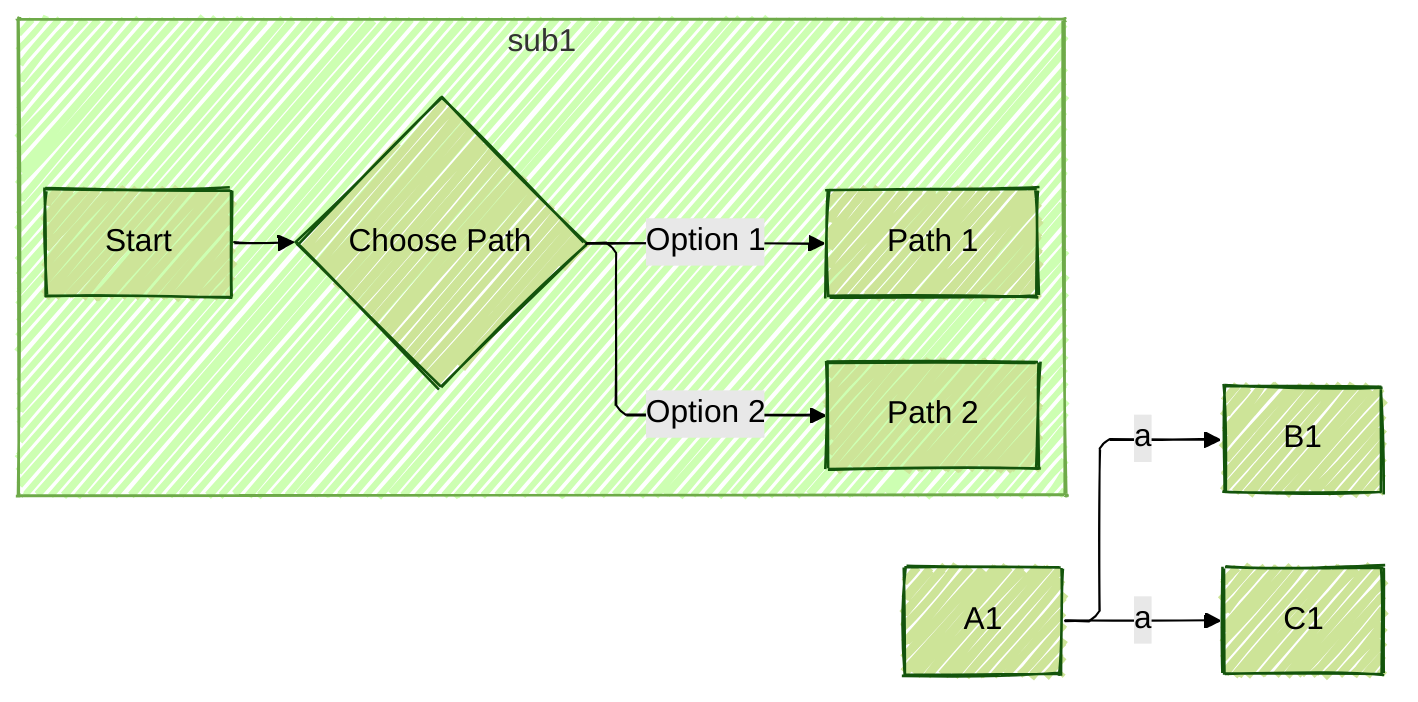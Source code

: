 ---
config:
    look: handDrawn
    theme: forest
    layout: elk
    elk:
        mergeEdges: true
            
    flowchart:
        curve: linear
---
graph LR
A1-->|a|B1 & C1
subgraph sub1
    direction LR
        A[Start] --> B{Choose Path}
        B -->|Option 1| C[Path 1]
        B -->|Option 2| D[Path 2]
end
